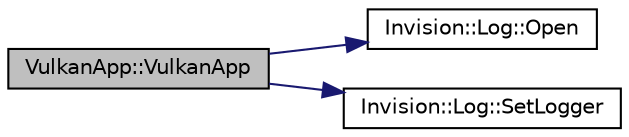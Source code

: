 digraph "VulkanApp::VulkanApp"
{
 // LATEX_PDF_SIZE
  edge [fontname="Helvetica",fontsize="10",labelfontname="Helvetica",labelfontsize="10"];
  node [fontname="Helvetica",fontsize="10",shape=record];
  rankdir="LR";
  Node1 [label="VulkanApp::VulkanApp",height=0.2,width=0.4,color="black", fillcolor="grey75", style="filled", fontcolor="black",tooltip=" "];
  Node1 -> Node2 [color="midnightblue",fontsize="10",style="solid"];
  Node2 [label="Invision::Log::Open",height=0.2,width=0.4,color="black", fillcolor="white", style="filled",URL="$class_invision_1_1_log.html#aaeb0f59829695083b84c79e373f6518b",tooltip=" "];
  Node1 -> Node3 [color="midnightblue",fontsize="10",style="solid"];
  Node3 [label="Invision::Log::SetLogger",height=0.2,width=0.4,color="black", fillcolor="white", style="filled",URL="$class_invision_1_1_log.html#a5a0af210bd2d7385614ceea21e9b2512",tooltip=" "];
}
